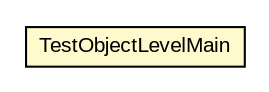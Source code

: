 #!/usr/local/bin/dot
#
# Class diagram 
# Generated by UMLGraph version R5_6 (http://www.umlgraph.org/)
#

digraph G {
	edge [fontname="arial",fontsize=10,labelfontname="arial",labelfontsize=10];
	node [fontname="arial",fontsize=10,shape=plaintext];
	nodesep=0.25;
	ranksep=0.5;
	// java_oo.thread.oll.TestObjectLevelMain
	c3076 [label=<<table title="java_oo.thread.oll.TestObjectLevelMain" border="0" cellborder="1" cellspacing="0" cellpadding="2" port="p" bgcolor="lemonChiffon" href="./TestObjectLevelMain.html">
		<tr><td><table border="0" cellspacing="0" cellpadding="1">
<tr><td align="center" balign="center"> TestObjectLevelMain </td></tr>
		</table></td></tr>
		</table>>, URL="./TestObjectLevelMain.html", fontname="arial", fontcolor="black", fontsize=10.0];
}

